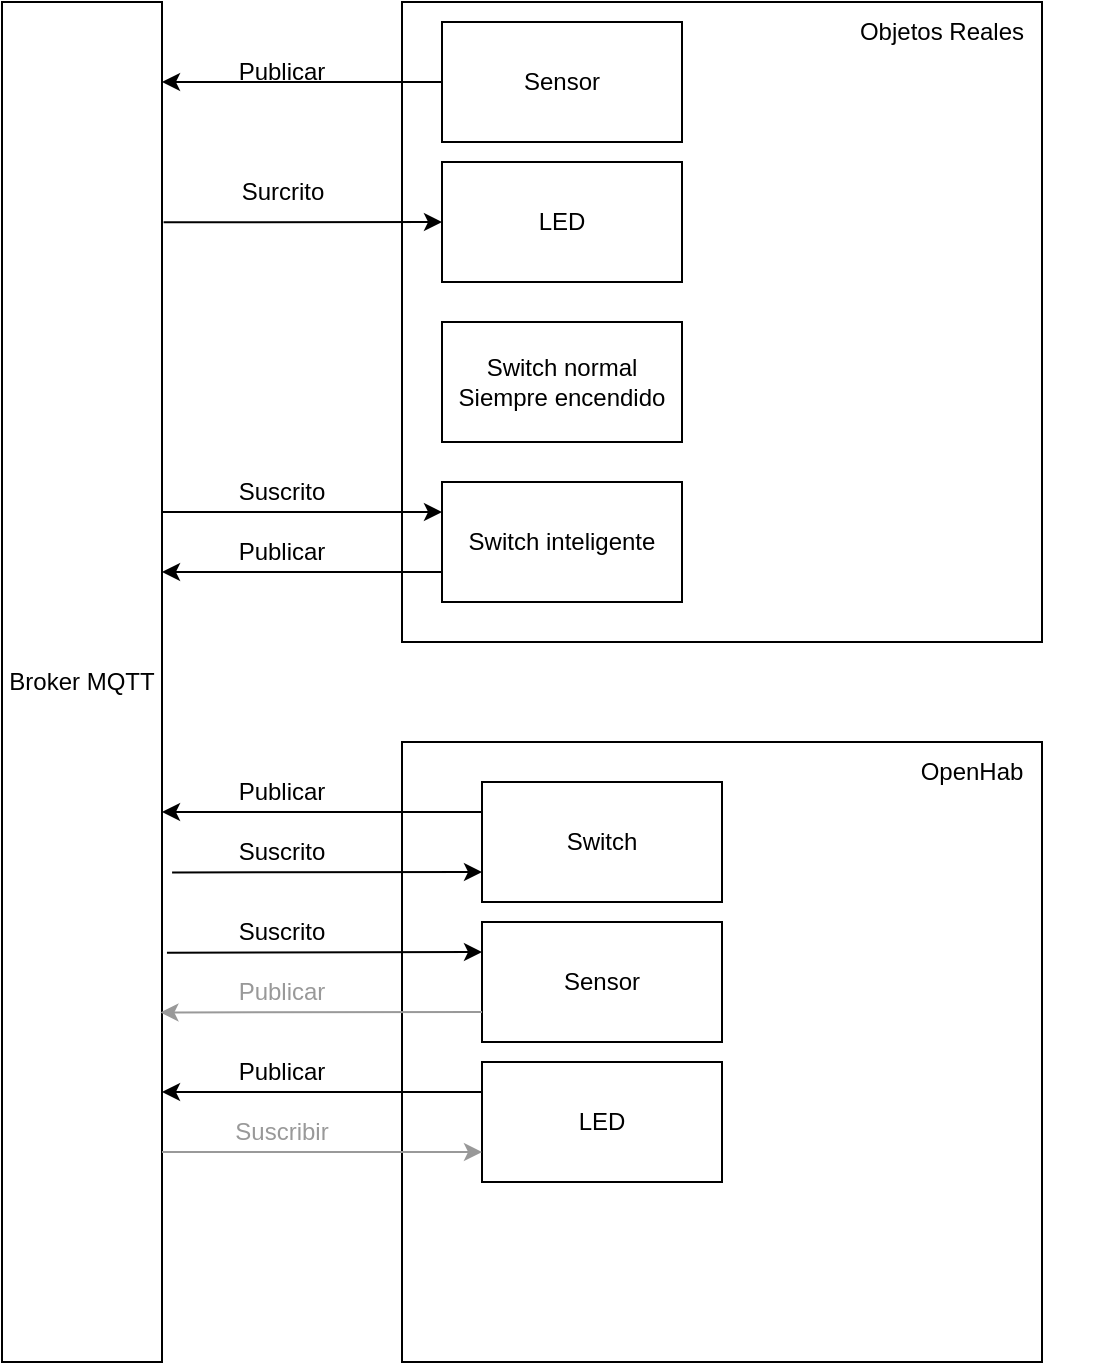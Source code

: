 <mxfile version="20.2.4" type="device"><diagram id="pQHXNSEtZRaiZK68yRCw" name="Page-1"><mxGraphModel dx="730" dy="585" grid="1" gridSize="10" guides="1" tooltips="1" connect="1" arrows="1" fold="1" page="1" pageScale="1" pageWidth="1100" pageHeight="850" math="0" shadow="0"><root><mxCell id="0"/><mxCell id="1" parent="0"/><mxCell id="D_l2vI60dxFx-DKPh3Lu-16" value="" style="rounded=0;whiteSpace=wrap;html=1;" vertex="1" parent="1"><mxGeometry x="360" y="450" width="320" height="310" as="geometry"/></mxCell><mxCell id="D_l2vI60dxFx-DKPh3Lu-13" value="" style="rounded=0;whiteSpace=wrap;html=1;" vertex="1" parent="1"><mxGeometry x="360" y="80" width="320" height="320" as="geometry"/></mxCell><mxCell id="D_l2vI60dxFx-DKPh3Lu-1" value="Sensor" style="rounded=0;whiteSpace=wrap;html=1;" vertex="1" parent="1"><mxGeometry x="380" y="90" width="120" height="60" as="geometry"/></mxCell><mxCell id="D_l2vI60dxFx-DKPh3Lu-2" value="LED" style="rounded=0;whiteSpace=wrap;html=1;" vertex="1" parent="1"><mxGeometry x="380" y="160" width="120" height="60" as="geometry"/></mxCell><mxCell id="D_l2vI60dxFx-DKPh3Lu-3" value="Switch" style="rounded=0;whiteSpace=wrap;html=1;" vertex="1" parent="1"><mxGeometry x="400" y="470" width="120" height="60" as="geometry"/></mxCell><mxCell id="D_l2vI60dxFx-DKPh3Lu-4" value="Broker MQTT" style="rounded=0;whiteSpace=wrap;html=1;" vertex="1" parent="1"><mxGeometry x="160" y="80" width="80" height="680" as="geometry"/></mxCell><mxCell id="D_l2vI60dxFx-DKPh3Lu-7" value="Publicar" style="text;html=1;strokeColor=none;fillColor=none;align=center;verticalAlign=middle;whiteSpace=wrap;rounded=0;" vertex="1" parent="1"><mxGeometry x="270" y="100" width="60" height="30" as="geometry"/></mxCell><mxCell id="D_l2vI60dxFx-DKPh3Lu-10" value="" style="endArrow=classic;html=1;rounded=0;exitX=1.01;exitY=0.162;exitDx=0;exitDy=0;exitPerimeter=0;" edge="1" parent="1" source="D_l2vI60dxFx-DKPh3Lu-4"><mxGeometry width="50" height="50" relative="1" as="geometry"><mxPoint x="280" y="210" as="sourcePoint"/><mxPoint x="380" y="190" as="targetPoint"/></mxGeometry></mxCell><mxCell id="D_l2vI60dxFx-DKPh3Lu-11" value="Surcrito" style="text;html=1;align=center;verticalAlign=middle;resizable=0;points=[];autosize=1;strokeColor=none;fillColor=none;" vertex="1" parent="1"><mxGeometry x="270" y="160" width="60" height="30" as="geometry"/></mxCell><mxCell id="D_l2vI60dxFx-DKPh3Lu-14" value="Objetos Reales" style="text;html=1;strokeColor=none;fillColor=none;align=center;verticalAlign=middle;whiteSpace=wrap;rounded=0;" vertex="1" parent="1"><mxGeometry x="580" y="80" width="100" height="30" as="geometry"/></mxCell><mxCell id="D_l2vI60dxFx-DKPh3Lu-17" value="&lt;div&gt;OpenHab&lt;/div&gt;" style="text;html=1;strokeColor=none;fillColor=none;align=center;verticalAlign=middle;whiteSpace=wrap;rounded=0;" vertex="1" parent="1"><mxGeometry x="580" y="450" width="130" height="30" as="geometry"/></mxCell><mxCell id="D_l2vI60dxFx-DKPh3Lu-18" value="" style="endArrow=classic;html=1;rounded=0;exitX=0;exitY=0.25;exitDx=0;exitDy=0;" edge="1" parent="1" source="D_l2vI60dxFx-DKPh3Lu-3"><mxGeometry width="50" height="50" relative="1" as="geometry"><mxPoint x="430" y="370" as="sourcePoint"/><mxPoint x="240" y="485" as="targetPoint"/></mxGeometry></mxCell><mxCell id="D_l2vI60dxFx-DKPh3Lu-19" value="Publicar" style="text;html=1;strokeColor=none;fillColor=none;align=center;verticalAlign=middle;whiteSpace=wrap;rounded=0;" vertex="1" parent="1"><mxGeometry x="270" y="460" width="60" height="30" as="geometry"/></mxCell><mxCell id="D_l2vI60dxFx-DKPh3Lu-20" value="&lt;div&gt;Switch normal&lt;/div&gt;&lt;div&gt;Siempre encendido&lt;br&gt;&lt;/div&gt;" style="rounded=0;whiteSpace=wrap;html=1;" vertex="1" parent="1"><mxGeometry x="380" y="240" width="120" height="60" as="geometry"/></mxCell><mxCell id="D_l2vI60dxFx-DKPh3Lu-23" value="Switch inteligente" style="rounded=0;whiteSpace=wrap;html=1;" vertex="1" parent="1"><mxGeometry x="380" y="320" width="120" height="60" as="geometry"/></mxCell><mxCell id="D_l2vI60dxFx-DKPh3Lu-24" value="" style="endArrow=classic;html=1;rounded=0;exitX=1;exitY=0.375;exitDx=0;exitDy=0;exitPerimeter=0;entryX=0;entryY=0.25;entryDx=0;entryDy=0;" edge="1" parent="1" source="D_l2vI60dxFx-DKPh3Lu-4" target="D_l2vI60dxFx-DKPh3Lu-23"><mxGeometry width="50" height="50" relative="1" as="geometry"><mxPoint x="290" y="370" as="sourcePoint"/><mxPoint x="340" y="320" as="targetPoint"/></mxGeometry></mxCell><mxCell id="D_l2vI60dxFx-DKPh3Lu-25" value="Suscrito" style="text;html=1;strokeColor=none;fillColor=none;align=center;verticalAlign=middle;whiteSpace=wrap;rounded=0;" vertex="1" parent="1"><mxGeometry x="270" y="310" width="60" height="30" as="geometry"/></mxCell><mxCell id="D_l2vI60dxFx-DKPh3Lu-26" value="" style="endArrow=classic;html=1;rounded=0;exitX=0;exitY=0.75;exitDx=0;exitDy=0;" edge="1" parent="1" source="D_l2vI60dxFx-DKPh3Lu-23"><mxGeometry width="50" height="50" relative="1" as="geometry"><mxPoint x="280" y="410" as="sourcePoint"/><mxPoint x="240" y="365" as="targetPoint"/></mxGeometry></mxCell><mxCell id="D_l2vI60dxFx-DKPh3Lu-27" value="" style="endArrow=classic;html=1;rounded=0;exitX=1.063;exitY=0.64;exitDx=0;exitDy=0;exitPerimeter=0;entryX=0;entryY=0.75;entryDx=0;entryDy=0;" edge="1" parent="1" source="D_l2vI60dxFx-DKPh3Lu-4" target="D_l2vI60dxFx-DKPh3Lu-3"><mxGeometry width="50" height="50" relative="1" as="geometry"><mxPoint x="430" y="370" as="sourcePoint"/><mxPoint x="480" y="320" as="targetPoint"/></mxGeometry></mxCell><mxCell id="D_l2vI60dxFx-DKPh3Lu-28" value="Publicar" style="text;html=1;strokeColor=none;fillColor=none;align=center;verticalAlign=middle;whiteSpace=wrap;rounded=0;" vertex="1" parent="1"><mxGeometry x="270" y="340" width="60" height="30" as="geometry"/></mxCell><mxCell id="D_l2vI60dxFx-DKPh3Lu-29" value="&lt;div&gt;Suscrito&lt;/div&gt;" style="text;html=1;strokeColor=none;fillColor=none;align=center;verticalAlign=middle;whiteSpace=wrap;rounded=0;" vertex="1" parent="1"><mxGeometry x="270" y="490" width="60" height="30" as="geometry"/></mxCell><mxCell id="D_l2vI60dxFx-DKPh3Lu-30" value="Sensor" style="rounded=0;whiteSpace=wrap;html=1;" vertex="1" parent="1"><mxGeometry x="400" y="540" width="120" height="60" as="geometry"/></mxCell><mxCell id="D_l2vI60dxFx-DKPh3Lu-31" value="LED" style="rounded=0;whiteSpace=wrap;html=1;" vertex="1" parent="1"><mxGeometry x="400" y="610" width="120" height="60" as="geometry"/></mxCell><mxCell id="D_l2vI60dxFx-DKPh3Lu-33" value="" style="endArrow=classic;html=1;rounded=0;exitX=0;exitY=0.5;exitDx=0;exitDy=0;" edge="1" parent="1" source="D_l2vI60dxFx-DKPh3Lu-1"><mxGeometry width="50" height="50" relative="1" as="geometry"><mxPoint x="350" y="140" as="sourcePoint"/><mxPoint x="240" y="120" as="targetPoint"/><Array as="points"><mxPoint x="310" y="120"/></Array></mxGeometry></mxCell><mxCell id="D_l2vI60dxFx-DKPh3Lu-34" value="" style="endArrow=classic;html=1;rounded=0;entryX=0;entryY=0.25;entryDx=0;entryDy=0;exitX=1.031;exitY=0.699;exitDx=0;exitDy=0;exitPerimeter=0;" edge="1" parent="1" source="D_l2vI60dxFx-DKPh3Lu-4" target="D_l2vI60dxFx-DKPh3Lu-30"><mxGeometry width="50" height="50" relative="1" as="geometry"><mxPoint x="250" y="555" as="sourcePoint"/><mxPoint x="480" y="400" as="targetPoint"/></mxGeometry></mxCell><mxCell id="D_l2vI60dxFx-DKPh3Lu-35" value="Suscrito" style="text;html=1;strokeColor=none;fillColor=none;align=center;verticalAlign=middle;whiteSpace=wrap;rounded=0;" vertex="1" parent="1"><mxGeometry x="270" y="530" width="60" height="30" as="geometry"/></mxCell><mxCell id="D_l2vI60dxFx-DKPh3Lu-36" value="" style="endArrow=classic;html=1;rounded=0;exitX=0;exitY=0.25;exitDx=0;exitDy=0;" edge="1" parent="1" source="D_l2vI60dxFx-DKPh3Lu-31"><mxGeometry width="50" height="50" relative="1" as="geometry"><mxPoint x="280" y="660" as="sourcePoint"/><mxPoint x="240" y="625" as="targetPoint"/></mxGeometry></mxCell><mxCell id="D_l2vI60dxFx-DKPh3Lu-37" value="Publicar" style="text;html=1;strokeColor=none;fillColor=none;align=center;verticalAlign=middle;whiteSpace=wrap;rounded=0;" vertex="1" parent="1"><mxGeometry x="270" y="600" width="60" height="30" as="geometry"/></mxCell><mxCell id="D_l2vI60dxFx-DKPh3Lu-38" value="" style="endArrow=classic;html=1;rounded=0;entryX=0;entryY=0.75;entryDx=0;entryDy=0;strokeColor=#999999;" edge="1" parent="1" target="D_l2vI60dxFx-DKPh3Lu-31"><mxGeometry width="50" height="50" relative="1" as="geometry"><mxPoint x="240" y="655" as="sourcePoint"/><mxPoint x="350" y="660" as="targetPoint"/></mxGeometry></mxCell><mxCell id="D_l2vI60dxFx-DKPh3Lu-39" value="&lt;div&gt;Suscribir&lt;/div&gt;" style="text;html=1;strokeColor=none;fillColor=none;align=center;verticalAlign=middle;whiteSpace=wrap;rounded=0;fontColor=#999999;" vertex="1" parent="1"><mxGeometry x="270" y="630" width="60" height="30" as="geometry"/></mxCell><mxCell id="D_l2vI60dxFx-DKPh3Lu-41" value="" style="endArrow=classic;html=1;rounded=0;entryX=0.99;entryY=0.743;entryDx=0;entryDy=0;entryPerimeter=0;exitX=0;exitY=0.75;exitDx=0;exitDy=0;strokeColor=#999999;" edge="1" parent="1" source="D_l2vI60dxFx-DKPh3Lu-30" target="D_l2vI60dxFx-DKPh3Lu-4"><mxGeometry width="50" height="50" relative="1" as="geometry"><mxPoint x="400" y="580" as="sourcePoint"/><mxPoint x="330" y="700" as="targetPoint"/></mxGeometry></mxCell><mxCell id="D_l2vI60dxFx-DKPh3Lu-42" value="Publicar" style="text;html=1;strokeColor=none;fillColor=none;align=center;verticalAlign=middle;whiteSpace=wrap;rounded=0;fontColor=#999999;" vertex="1" parent="1"><mxGeometry x="270" y="560" width="60" height="30" as="geometry"/></mxCell></root></mxGraphModel></diagram></mxfile>